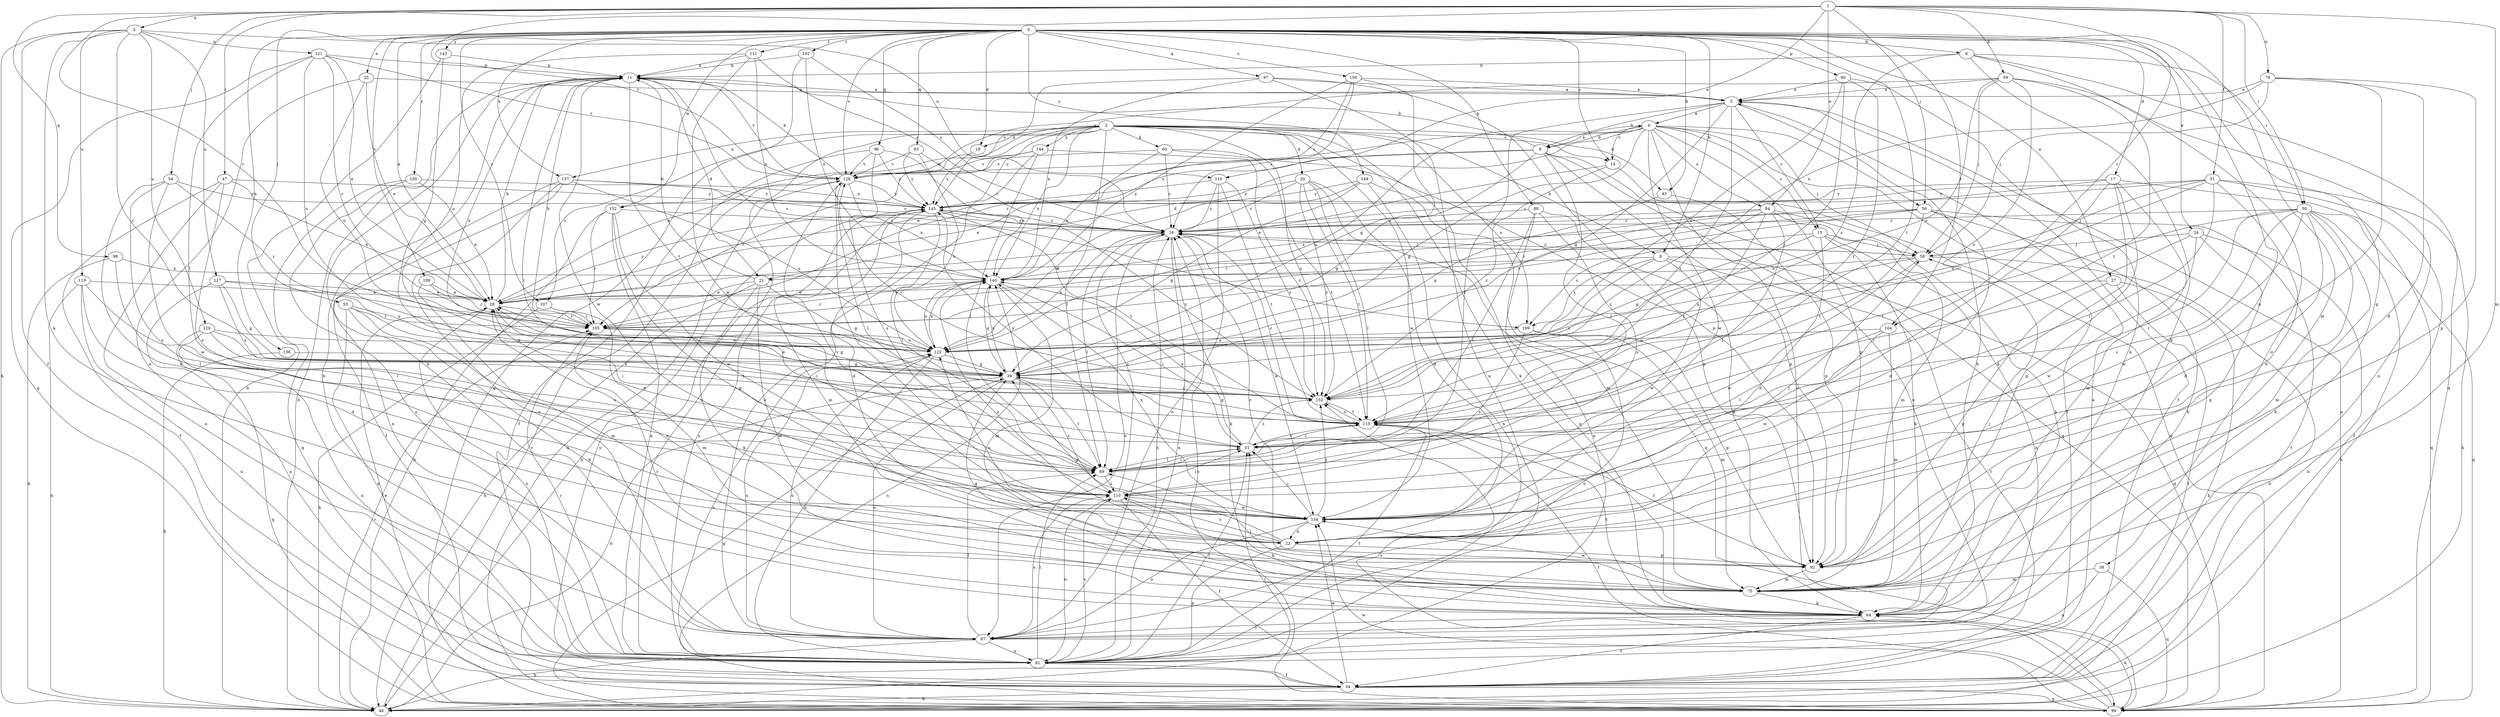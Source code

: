 strict digraph  {
0;
1;
2;
3;
4;
5;
6;
8;
9;
11;
14;
15;
16;
17;
19;
20;
21;
22;
24;
25;
27;
28;
31;
34;
38;
39;
43;
46;
47;
50;
51;
53;
54;
56;
58;
59;
60;
64;
69;
75;
79;
81;
84;
87;
88;
90;
92;
93;
96;
97;
98;
99;
100;
102;
104;
105;
106;
107;
109;
110;
111;
115;
116;
117;
119;
120;
121;
122;
128;
132;
134;
136;
137;
140;
143;
144;
145;
149;
150;
152;
0 -> 6  [label=b];
0 -> 8  [label=b];
0 -> 14  [label=c];
0 -> 17  [label=d];
0 -> 19  [label=d];
0 -> 24  [label=e];
0 -> 25  [label=e];
0 -> 27  [label=e];
0 -> 28  [label=e];
0 -> 38  [label=g];
0 -> 43  [label=h];
0 -> 53  [label=j];
0 -> 75  [label=m];
0 -> 88  [label=p];
0 -> 90  [label=p];
0 -> 92  [label=p];
0 -> 93  [label=q];
0 -> 96  [label=q];
0 -> 97  [label=q];
0 -> 100  [label=r];
0 -> 102  [label=r];
0 -> 104  [label=r];
0 -> 106  [label=s];
0 -> 107  [label=s];
0 -> 111  [label=t];
0 -> 115  [label=t];
0 -> 128  [label=v];
0 -> 132  [label=w];
0 -> 136  [label=x];
0 -> 137  [label=x];
0 -> 143  [label=y];
0 -> 149  [label=z];
0 -> 150  [label=z];
1 -> 3  [label=a];
1 -> 31  [label=f];
1 -> 47  [label=i];
1 -> 50  [label=i];
1 -> 54  [label=j];
1 -> 56  [label=j];
1 -> 59  [label=k];
1 -> 75  [label=m];
1 -> 79  [label=n];
1 -> 84  [label=o];
1 -> 98  [label=q];
1 -> 104  [label=r];
1 -> 105  [label=r];
1 -> 116  [label=u];
1 -> 128  [label=v];
2 -> 8  [label=b];
2 -> 14  [label=c];
2 -> 19  [label=d];
2 -> 20  [label=d];
2 -> 28  [label=e];
2 -> 43  [label=h];
2 -> 60  [label=k];
2 -> 64  [label=k];
2 -> 69  [label=l];
2 -> 81  [label=n];
2 -> 99  [label=q];
2 -> 107  [label=s];
2 -> 109  [label=s];
2 -> 132  [label=w];
2 -> 134  [label=w];
2 -> 137  [label=x];
2 -> 140  [label=x];
2 -> 144  [label=y];
2 -> 145  [label=y];
2 -> 152  [label=z];
3 -> 34  [label=f];
3 -> 46  [label=h];
3 -> 64  [label=k];
3 -> 116  [label=u];
3 -> 117  [label=u];
3 -> 119  [label=u];
3 -> 120  [label=u];
3 -> 121  [label=u];
3 -> 152  [label=z];
4 -> 9  [label=b];
4 -> 14  [label=c];
4 -> 15  [label=c];
4 -> 21  [label=d];
4 -> 28  [label=e];
4 -> 34  [label=f];
4 -> 39  [label=g];
4 -> 56  [label=j];
4 -> 58  [label=j];
4 -> 84  [label=o];
4 -> 87  [label=o];
4 -> 92  [label=p];
4 -> 122  [label=u];
4 -> 134  [label=w];
5 -> 4  [label=a];
5 -> 9  [label=b];
5 -> 15  [label=c];
5 -> 34  [label=f];
5 -> 39  [label=g];
5 -> 64  [label=k];
5 -> 69  [label=l];
5 -> 115  [label=t];
6 -> 11  [label=b];
6 -> 50  [label=i];
6 -> 64  [label=k];
6 -> 87  [label=o];
6 -> 99  [label=q];
6 -> 152  [label=z];
8 -> 21  [label=d];
8 -> 34  [label=f];
8 -> 99  [label=q];
8 -> 109  [label=s];
8 -> 134  [label=w];
8 -> 152  [label=z];
9 -> 4  [label=a];
9 -> 11  [label=b];
9 -> 28  [label=e];
9 -> 39  [label=g];
9 -> 69  [label=l];
9 -> 87  [label=o];
9 -> 92  [label=p];
9 -> 99  [label=q];
9 -> 128  [label=v];
11 -> 5  [label=a];
11 -> 21  [label=d];
11 -> 69  [label=l];
11 -> 109  [label=s];
11 -> 115  [label=t];
11 -> 122  [label=u];
11 -> 128  [label=v];
11 -> 134  [label=w];
14 -> 28  [label=e];
14 -> 99  [label=q];
14 -> 152  [label=z];
15 -> 22  [label=d];
15 -> 39  [label=g];
15 -> 58  [label=j];
15 -> 64  [label=k];
15 -> 81  [label=n];
15 -> 109  [label=s];
16 -> 58  [label=j];
16 -> 64  [label=k];
16 -> 69  [label=l];
16 -> 81  [label=n];
16 -> 87  [label=o];
16 -> 122  [label=u];
16 -> 134  [label=w];
16 -> 145  [label=y];
17 -> 22  [label=d];
17 -> 75  [label=m];
17 -> 92  [label=p];
17 -> 99  [label=q];
17 -> 105  [label=r];
17 -> 110  [label=s];
17 -> 145  [label=y];
19 -> 145  [label=y];
20 -> 16  [label=c];
20 -> 22  [label=d];
20 -> 69  [label=l];
20 -> 75  [label=m];
20 -> 115  [label=t];
20 -> 145  [label=y];
20 -> 152  [label=z];
21 -> 11  [label=b];
21 -> 28  [label=e];
21 -> 39  [label=g];
21 -> 46  [label=h];
21 -> 64  [label=k];
21 -> 75  [label=m];
22 -> 39  [label=g];
22 -> 81  [label=n];
22 -> 92  [label=p];
22 -> 110  [label=s];
22 -> 122  [label=u];
22 -> 140  [label=x];
24 -> 46  [label=h];
24 -> 51  [label=i];
24 -> 58  [label=j];
24 -> 92  [label=p];
24 -> 134  [label=w];
25 -> 5  [label=a];
25 -> 28  [label=e];
25 -> 87  [label=o];
25 -> 122  [label=u];
27 -> 28  [label=e];
27 -> 34  [label=f];
27 -> 46  [label=h];
27 -> 92  [label=p];
28 -> 11  [label=b];
28 -> 51  [label=i];
28 -> 81  [label=n];
28 -> 105  [label=r];
28 -> 145  [label=y];
31 -> 16  [label=c];
31 -> 22  [label=d];
31 -> 34  [label=f];
31 -> 46  [label=h];
31 -> 51  [label=i];
31 -> 58  [label=j];
31 -> 122  [label=u];
31 -> 145  [label=y];
34 -> 5  [label=a];
34 -> 28  [label=e];
34 -> 46  [label=h];
34 -> 99  [label=q];
34 -> 134  [label=w];
34 -> 145  [label=y];
38 -> 75  [label=m];
38 -> 81  [label=n];
38 -> 99  [label=q];
39 -> 28  [label=e];
39 -> 46  [label=h];
39 -> 69  [label=l];
39 -> 87  [label=o];
39 -> 110  [label=s];
39 -> 140  [label=x];
39 -> 152  [label=z];
43 -> 39  [label=g];
43 -> 92  [label=p];
46 -> 11  [label=b];
46 -> 51  [label=i];
46 -> 105  [label=r];
46 -> 128  [label=v];
47 -> 28  [label=e];
47 -> 34  [label=f];
47 -> 81  [label=n];
47 -> 110  [label=s];
47 -> 145  [label=y];
50 -> 16  [label=c];
50 -> 22  [label=d];
50 -> 46  [label=h];
50 -> 51  [label=i];
50 -> 64  [label=k];
50 -> 75  [label=m];
50 -> 99  [label=q];
50 -> 110  [label=s];
50 -> 115  [label=t];
50 -> 134  [label=w];
51 -> 69  [label=l];
51 -> 115  [label=t];
51 -> 140  [label=x];
51 -> 145  [label=y];
51 -> 152  [label=z];
53 -> 51  [label=i];
53 -> 64  [label=k];
53 -> 81  [label=n];
53 -> 105  [label=r];
53 -> 110  [label=s];
54 -> 22  [label=d];
54 -> 105  [label=r];
54 -> 110  [label=s];
54 -> 134  [label=w];
54 -> 145  [label=y];
56 -> 16  [label=c];
56 -> 22  [label=d];
56 -> 34  [label=f];
56 -> 64  [label=k];
56 -> 105  [label=r];
56 -> 115  [label=t];
56 -> 140  [label=x];
58 -> 16  [label=c];
58 -> 46  [label=h];
58 -> 122  [label=u];
58 -> 134  [label=w];
58 -> 140  [label=x];
59 -> 5  [label=a];
59 -> 58  [label=j];
59 -> 81  [label=n];
59 -> 115  [label=t];
59 -> 122  [label=u];
59 -> 128  [label=v];
59 -> 152  [label=z];
60 -> 16  [label=c];
60 -> 92  [label=p];
60 -> 115  [label=t];
60 -> 128  [label=v];
60 -> 140  [label=x];
64 -> 34  [label=f];
64 -> 87  [label=o];
64 -> 105  [label=r];
64 -> 115  [label=t];
69 -> 28  [label=e];
69 -> 51  [label=i];
69 -> 110  [label=s];
75 -> 39  [label=g];
75 -> 58  [label=j];
75 -> 64  [label=k];
75 -> 69  [label=l];
75 -> 134  [label=w];
79 -> 5  [label=a];
79 -> 22  [label=d];
79 -> 51  [label=i];
79 -> 58  [label=j];
79 -> 92  [label=p];
79 -> 140  [label=x];
81 -> 11  [label=b];
81 -> 16  [label=c];
81 -> 34  [label=f];
81 -> 51  [label=i];
81 -> 69  [label=l];
81 -> 105  [label=r];
81 -> 110  [label=s];
81 -> 115  [label=t];
81 -> 122  [label=u];
81 -> 145  [label=y];
84 -> 16  [label=c];
84 -> 64  [label=k];
84 -> 69  [label=l];
84 -> 75  [label=m];
84 -> 105  [label=r];
84 -> 115  [label=t];
84 -> 152  [label=z];
87 -> 11  [label=b];
87 -> 46  [label=h];
87 -> 69  [label=l];
87 -> 81  [label=n];
87 -> 110  [label=s];
87 -> 122  [label=u];
88 -> 16  [label=c];
88 -> 64  [label=k];
88 -> 69  [label=l];
88 -> 81  [label=n];
88 -> 110  [label=s];
90 -> 5  [label=a];
90 -> 64  [label=k];
90 -> 115  [label=t];
90 -> 122  [label=u];
90 -> 152  [label=z];
92 -> 16  [label=c];
92 -> 28  [label=e];
92 -> 75  [label=m];
92 -> 115  [label=t];
93 -> 16  [label=c];
93 -> 122  [label=u];
93 -> 128  [label=v];
93 -> 145  [label=y];
96 -> 34  [label=f];
96 -> 110  [label=s];
96 -> 128  [label=v];
96 -> 140  [label=x];
96 -> 145  [label=y];
97 -> 5  [label=a];
97 -> 81  [label=n];
97 -> 92  [label=p];
97 -> 140  [label=x];
97 -> 145  [label=y];
98 -> 46  [label=h];
98 -> 69  [label=l];
98 -> 140  [label=x];
99 -> 5  [label=a];
99 -> 16  [label=c];
99 -> 39  [label=g];
99 -> 64  [label=k];
99 -> 115  [label=t];
99 -> 134  [label=w];
99 -> 140  [label=x];
99 -> 152  [label=z];
100 -> 28  [label=e];
100 -> 87  [label=o];
100 -> 99  [label=q];
100 -> 145  [label=y];
102 -> 11  [label=b];
102 -> 16  [label=c];
102 -> 99  [label=q];
102 -> 140  [label=x];
104 -> 69  [label=l];
104 -> 75  [label=m];
104 -> 122  [label=u];
104 -> 134  [label=w];
105 -> 11  [label=b];
105 -> 39  [label=g];
105 -> 122  [label=u];
106 -> 28  [label=e];
106 -> 75  [label=m];
106 -> 105  [label=r];
107 -> 46  [label=h];
107 -> 75  [label=m];
107 -> 105  [label=r];
109 -> 75  [label=m];
109 -> 87  [label=o];
109 -> 92  [label=p];
109 -> 110  [label=s];
109 -> 122  [label=u];
110 -> 16  [label=c];
110 -> 34  [label=f];
110 -> 51  [label=i];
110 -> 64  [label=k];
110 -> 81  [label=n];
110 -> 134  [label=w];
111 -> 11  [label=b];
111 -> 16  [label=c];
111 -> 122  [label=u];
111 -> 134  [label=w];
111 -> 140  [label=x];
115 -> 16  [label=c];
115 -> 39  [label=g];
115 -> 51  [label=i];
115 -> 152  [label=z];
116 -> 16  [label=c];
116 -> 87  [label=o];
116 -> 115  [label=t];
116 -> 145  [label=y];
116 -> 152  [label=z];
117 -> 28  [label=e];
117 -> 39  [label=g];
117 -> 81  [label=n];
117 -> 122  [label=u];
117 -> 152  [label=z];
119 -> 22  [label=d];
119 -> 28  [label=e];
119 -> 46  [label=h];
119 -> 69  [label=l];
119 -> 81  [label=n];
120 -> 81  [label=n];
120 -> 99  [label=q];
120 -> 115  [label=t];
120 -> 122  [label=u];
120 -> 152  [label=z];
121 -> 11  [label=b];
121 -> 28  [label=e];
121 -> 69  [label=l];
121 -> 99  [label=q];
121 -> 105  [label=r];
121 -> 122  [label=u];
121 -> 128  [label=v];
122 -> 39  [label=g];
122 -> 81  [label=n];
122 -> 87  [label=o];
122 -> 140  [label=x];
128 -> 11  [label=b];
128 -> 69  [label=l];
128 -> 99  [label=q];
128 -> 110  [label=s];
128 -> 140  [label=x];
128 -> 145  [label=y];
132 -> 16  [label=c];
132 -> 46  [label=h];
132 -> 81  [label=n];
132 -> 92  [label=p];
132 -> 105  [label=r];
132 -> 134  [label=w];
134 -> 22  [label=d];
134 -> 51  [label=i];
134 -> 58  [label=j];
134 -> 87  [label=o];
134 -> 128  [label=v];
134 -> 140  [label=x];
134 -> 152  [label=z];
136 -> 39  [label=g];
136 -> 46  [label=h];
137 -> 16  [label=c];
137 -> 34  [label=f];
137 -> 81  [label=n];
137 -> 87  [label=o];
137 -> 122  [label=u];
137 -> 145  [label=y];
140 -> 28  [label=e];
140 -> 39  [label=g];
140 -> 51  [label=i];
140 -> 75  [label=m];
140 -> 105  [label=r];
140 -> 122  [label=u];
143 -> 11  [label=b];
143 -> 39  [label=g];
143 -> 46  [label=h];
144 -> 69  [label=l];
144 -> 87  [label=o];
144 -> 105  [label=r];
144 -> 128  [label=v];
144 -> 152  [label=z];
145 -> 16  [label=c];
145 -> 22  [label=d];
145 -> 46  [label=h];
145 -> 69  [label=l];
145 -> 75  [label=m];
145 -> 115  [label=t];
145 -> 152  [label=z];
149 -> 39  [label=g];
149 -> 81  [label=n];
149 -> 99  [label=q];
149 -> 122  [label=u];
149 -> 145  [label=y];
150 -> 5  [label=a];
150 -> 16  [label=c];
150 -> 39  [label=g];
150 -> 105  [label=r];
150 -> 140  [label=x];
152 -> 28  [label=e];
152 -> 115  [label=t];
152 -> 128  [label=v];
}
